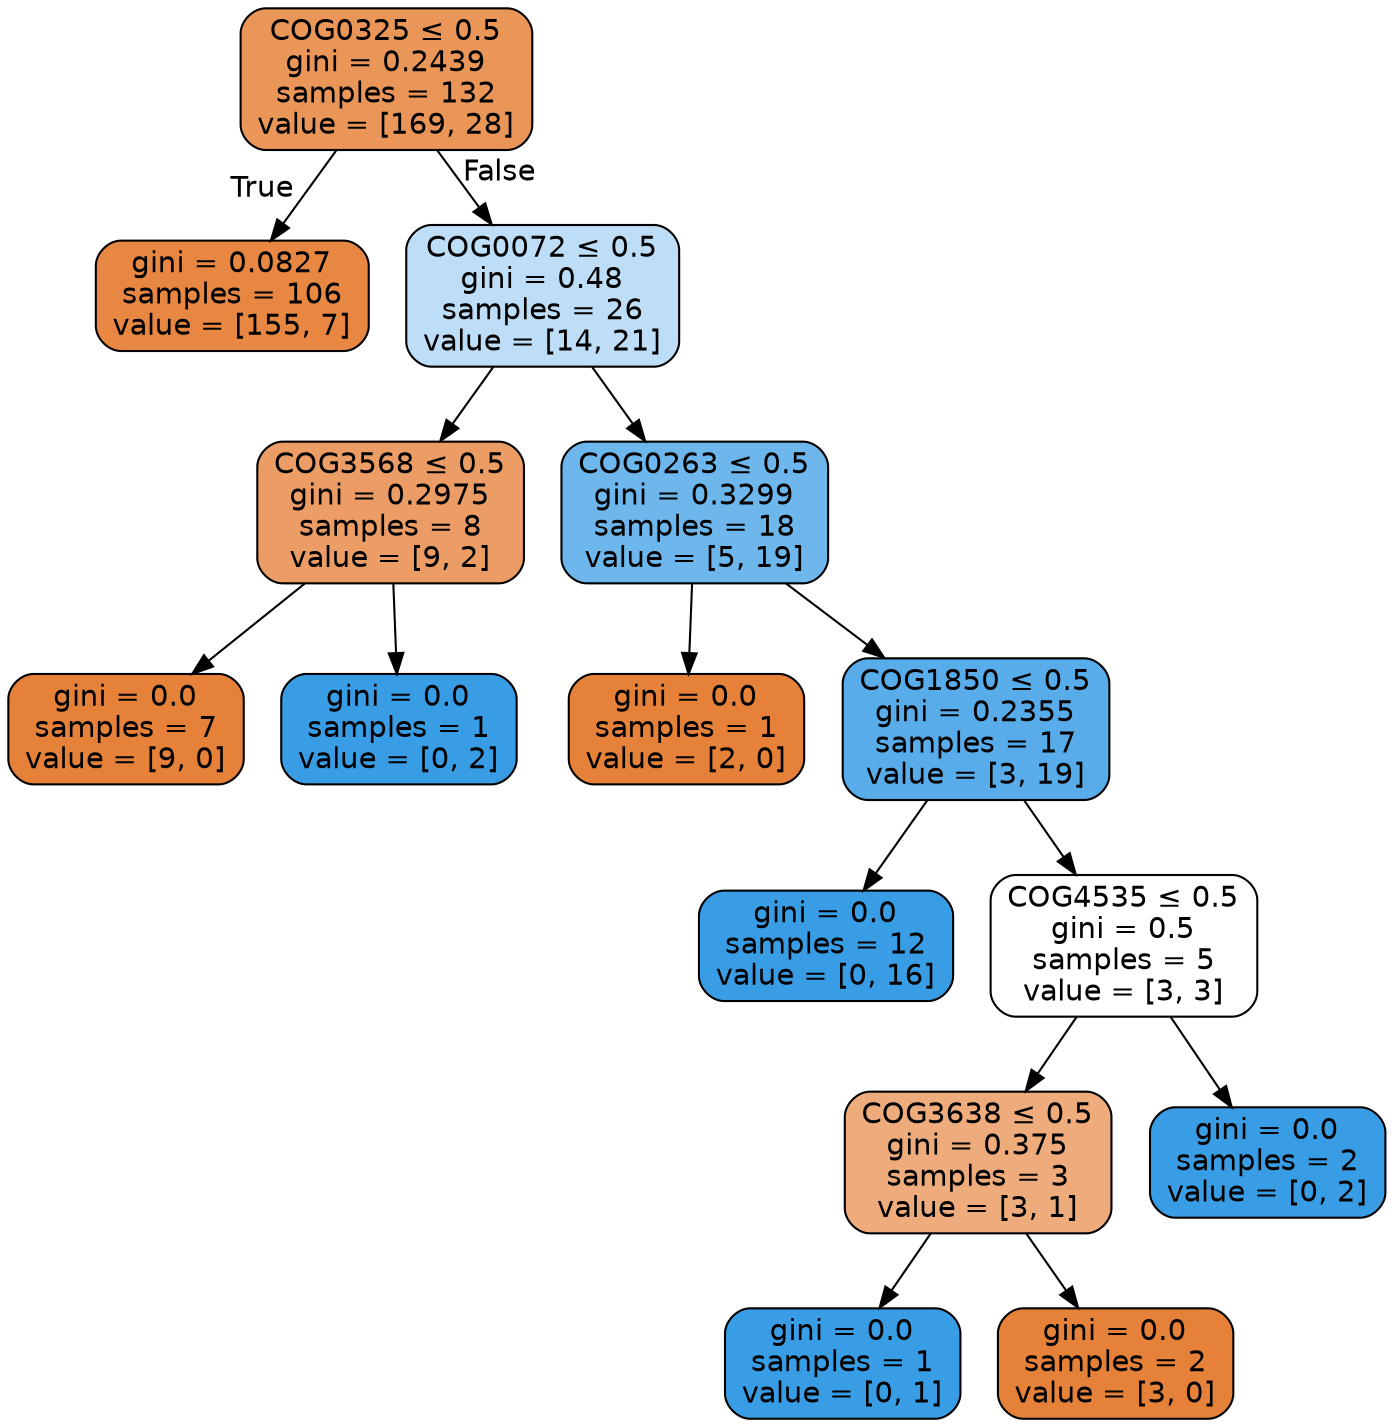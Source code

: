 digraph Tree {
node [shape=box, style="filled, rounded", color="black", fontname=helvetica] ;
edge [fontname=helvetica] ;
0 [label=<COG0325 &le; 0.5<br/>gini = 0.2439<br/>samples = 132<br/>value = [169, 28]>, fillcolor="#e58139d5"] ;
1 [label=<gini = 0.0827<br/>samples = 106<br/>value = [155, 7]>, fillcolor="#e58139f3"] ;
0 -> 1 [labeldistance=2.5, labelangle=45, headlabel="True"] ;
2 [label=<COG0072 &le; 0.5<br/>gini = 0.48<br/>samples = 26<br/>value = [14, 21]>, fillcolor="#399de555"] ;
0 -> 2 [labeldistance=2.5, labelangle=-45, headlabel="False"] ;
3 [label=<COG3568 &le; 0.5<br/>gini = 0.2975<br/>samples = 8<br/>value = [9, 2]>, fillcolor="#e58139c6"] ;
2 -> 3 ;
4 [label=<gini = 0.0<br/>samples = 7<br/>value = [9, 0]>, fillcolor="#e58139ff"] ;
3 -> 4 ;
5 [label=<gini = 0.0<br/>samples = 1<br/>value = [0, 2]>, fillcolor="#399de5ff"] ;
3 -> 5 ;
6 [label=<COG0263 &le; 0.5<br/>gini = 0.3299<br/>samples = 18<br/>value = [5, 19]>, fillcolor="#399de5bc"] ;
2 -> 6 ;
7 [label=<gini = 0.0<br/>samples = 1<br/>value = [2, 0]>, fillcolor="#e58139ff"] ;
6 -> 7 ;
8 [label=<COG1850 &le; 0.5<br/>gini = 0.2355<br/>samples = 17<br/>value = [3, 19]>, fillcolor="#399de5d7"] ;
6 -> 8 ;
9 [label=<gini = 0.0<br/>samples = 12<br/>value = [0, 16]>, fillcolor="#399de5ff"] ;
8 -> 9 ;
10 [label=<COG4535 &le; 0.5<br/>gini = 0.5<br/>samples = 5<br/>value = [3, 3]>, fillcolor="#e5813900"] ;
8 -> 10 ;
11 [label=<COG3638 &le; 0.5<br/>gini = 0.375<br/>samples = 3<br/>value = [3, 1]>, fillcolor="#e58139aa"] ;
10 -> 11 ;
12 [label=<gini = 0.0<br/>samples = 1<br/>value = [0, 1]>, fillcolor="#399de5ff"] ;
11 -> 12 ;
13 [label=<gini = 0.0<br/>samples = 2<br/>value = [3, 0]>, fillcolor="#e58139ff"] ;
11 -> 13 ;
14 [label=<gini = 0.0<br/>samples = 2<br/>value = [0, 2]>, fillcolor="#399de5ff"] ;
10 -> 14 ;
}